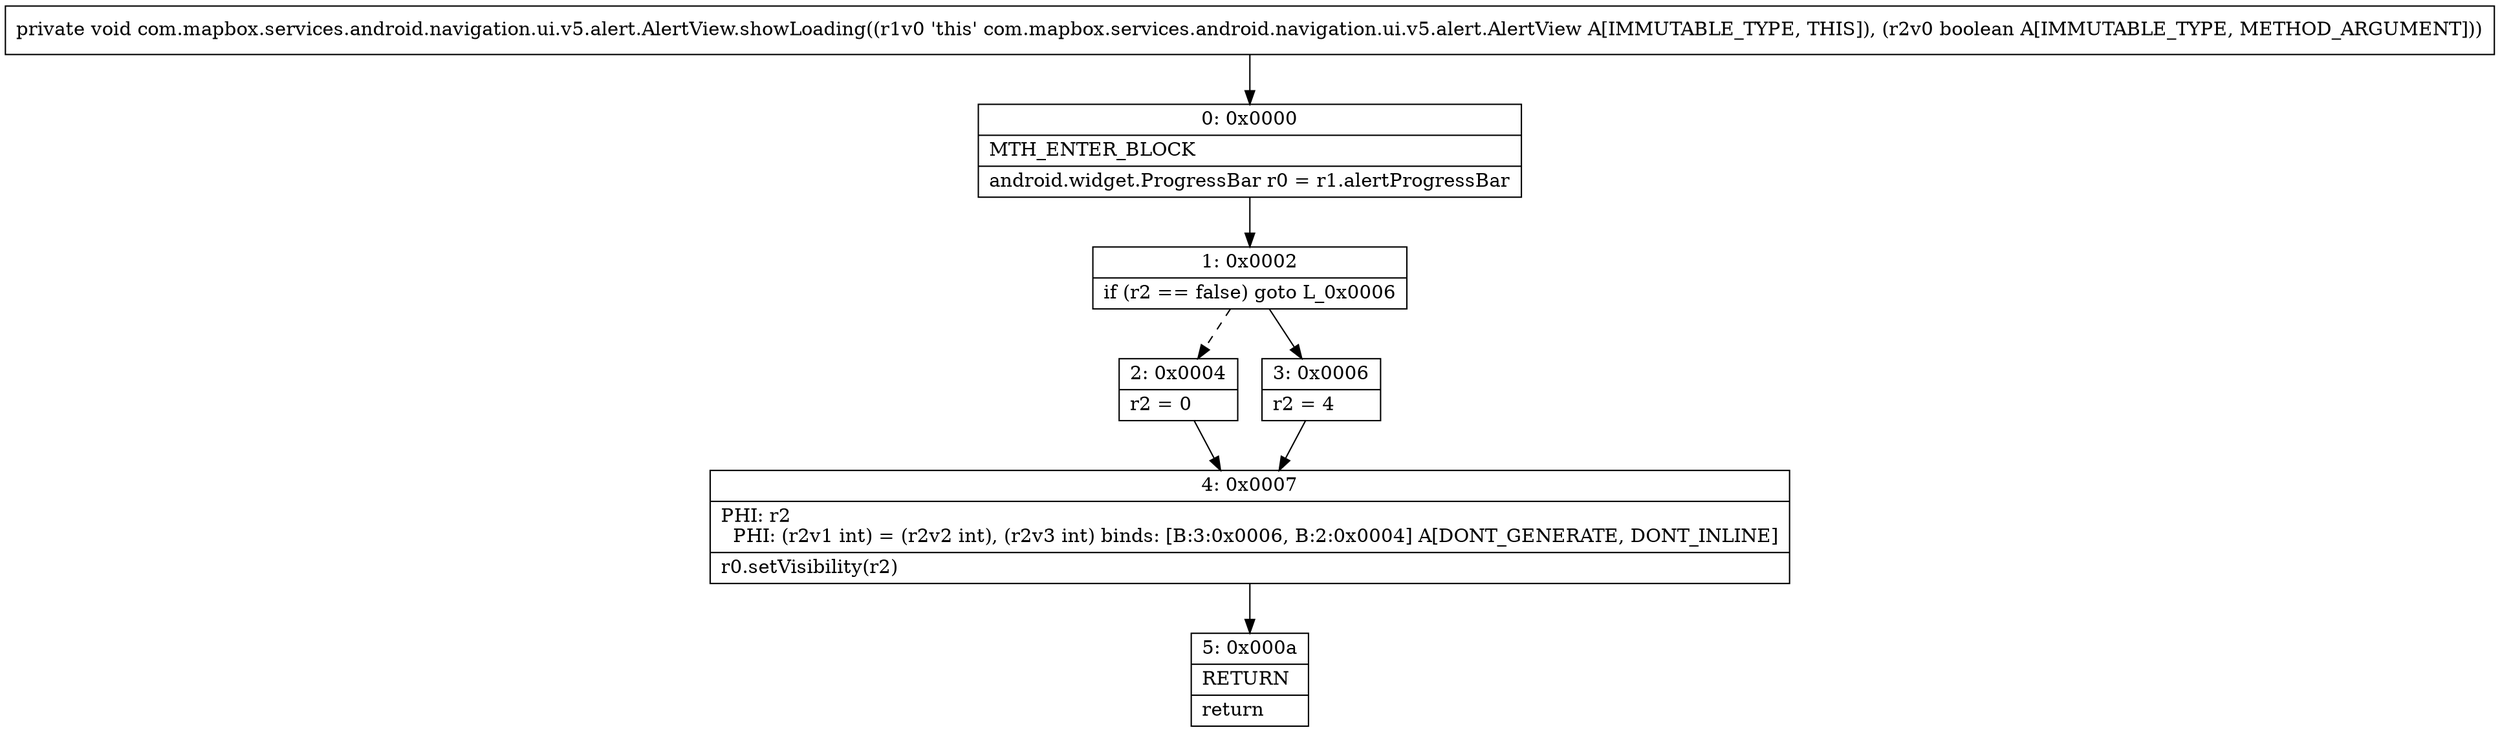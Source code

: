 digraph "CFG forcom.mapbox.services.android.navigation.ui.v5.alert.AlertView.showLoading(Z)V" {
Node_0 [shape=record,label="{0\:\ 0x0000|MTH_ENTER_BLOCK\l|android.widget.ProgressBar r0 = r1.alertProgressBar\l}"];
Node_1 [shape=record,label="{1\:\ 0x0002|if (r2 == false) goto L_0x0006\l}"];
Node_2 [shape=record,label="{2\:\ 0x0004|r2 = 0\l}"];
Node_3 [shape=record,label="{3\:\ 0x0006|r2 = 4\l}"];
Node_4 [shape=record,label="{4\:\ 0x0007|PHI: r2 \l  PHI: (r2v1 int) = (r2v2 int), (r2v3 int) binds: [B:3:0x0006, B:2:0x0004] A[DONT_GENERATE, DONT_INLINE]\l|r0.setVisibility(r2)\l}"];
Node_5 [shape=record,label="{5\:\ 0x000a|RETURN\l|return\l}"];
MethodNode[shape=record,label="{private void com.mapbox.services.android.navigation.ui.v5.alert.AlertView.showLoading((r1v0 'this' com.mapbox.services.android.navigation.ui.v5.alert.AlertView A[IMMUTABLE_TYPE, THIS]), (r2v0 boolean A[IMMUTABLE_TYPE, METHOD_ARGUMENT])) }"];
MethodNode -> Node_0;
Node_0 -> Node_1;
Node_1 -> Node_2[style=dashed];
Node_1 -> Node_3;
Node_2 -> Node_4;
Node_3 -> Node_4;
Node_4 -> Node_5;
}

